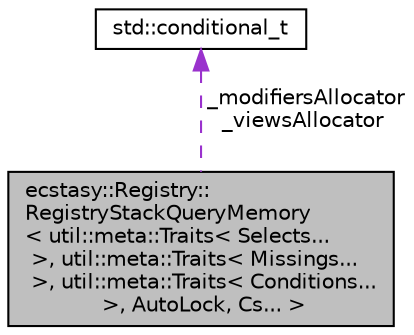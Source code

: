 digraph "ecstasy::Registry::RegistryStackQueryMemory&lt; util::meta::Traits&lt; Selects... &gt;, util::meta::Traits&lt; Missings... &gt;, util::meta::Traits&lt; Conditions... &gt;, AutoLock, Cs... &gt;"
{
 // LATEX_PDF_SIZE
  edge [fontname="Helvetica",fontsize="10",labelfontname="Helvetica",labelfontsize="10"];
  node [fontname="Helvetica",fontsize="10",shape=record];
  Node1 [label="ecstasy::Registry::\lRegistryStackQueryMemory\l\< util::meta::Traits\< Selects...\l \>, util::meta::Traits\< Missings...\l \>, util::meta::Traits\< Conditions...\l \>, AutoLock, Cs... \>",height=0.2,width=0.4,color="black", fillcolor="grey75", style="filled", fontcolor="black",tooltip="Base class of RegistryStackQuery."];
  Node2 -> Node1 [dir="back",color="darkorchid3",fontsize="10",style="dashed",label=" _modifiersAllocator\n_viewsAllocator" ,fontname="Helvetica"];
  Node2 [label="std::conditional_t",height=0.2,width=0.4,color="black", fillcolor="white", style="filled",URL="/home/runner/work/ecstasy/ecstasy/doc/external/cppreference-doxygen-web.tag.xml$cpp/types/conditional.html",tooltip=" "];
}
